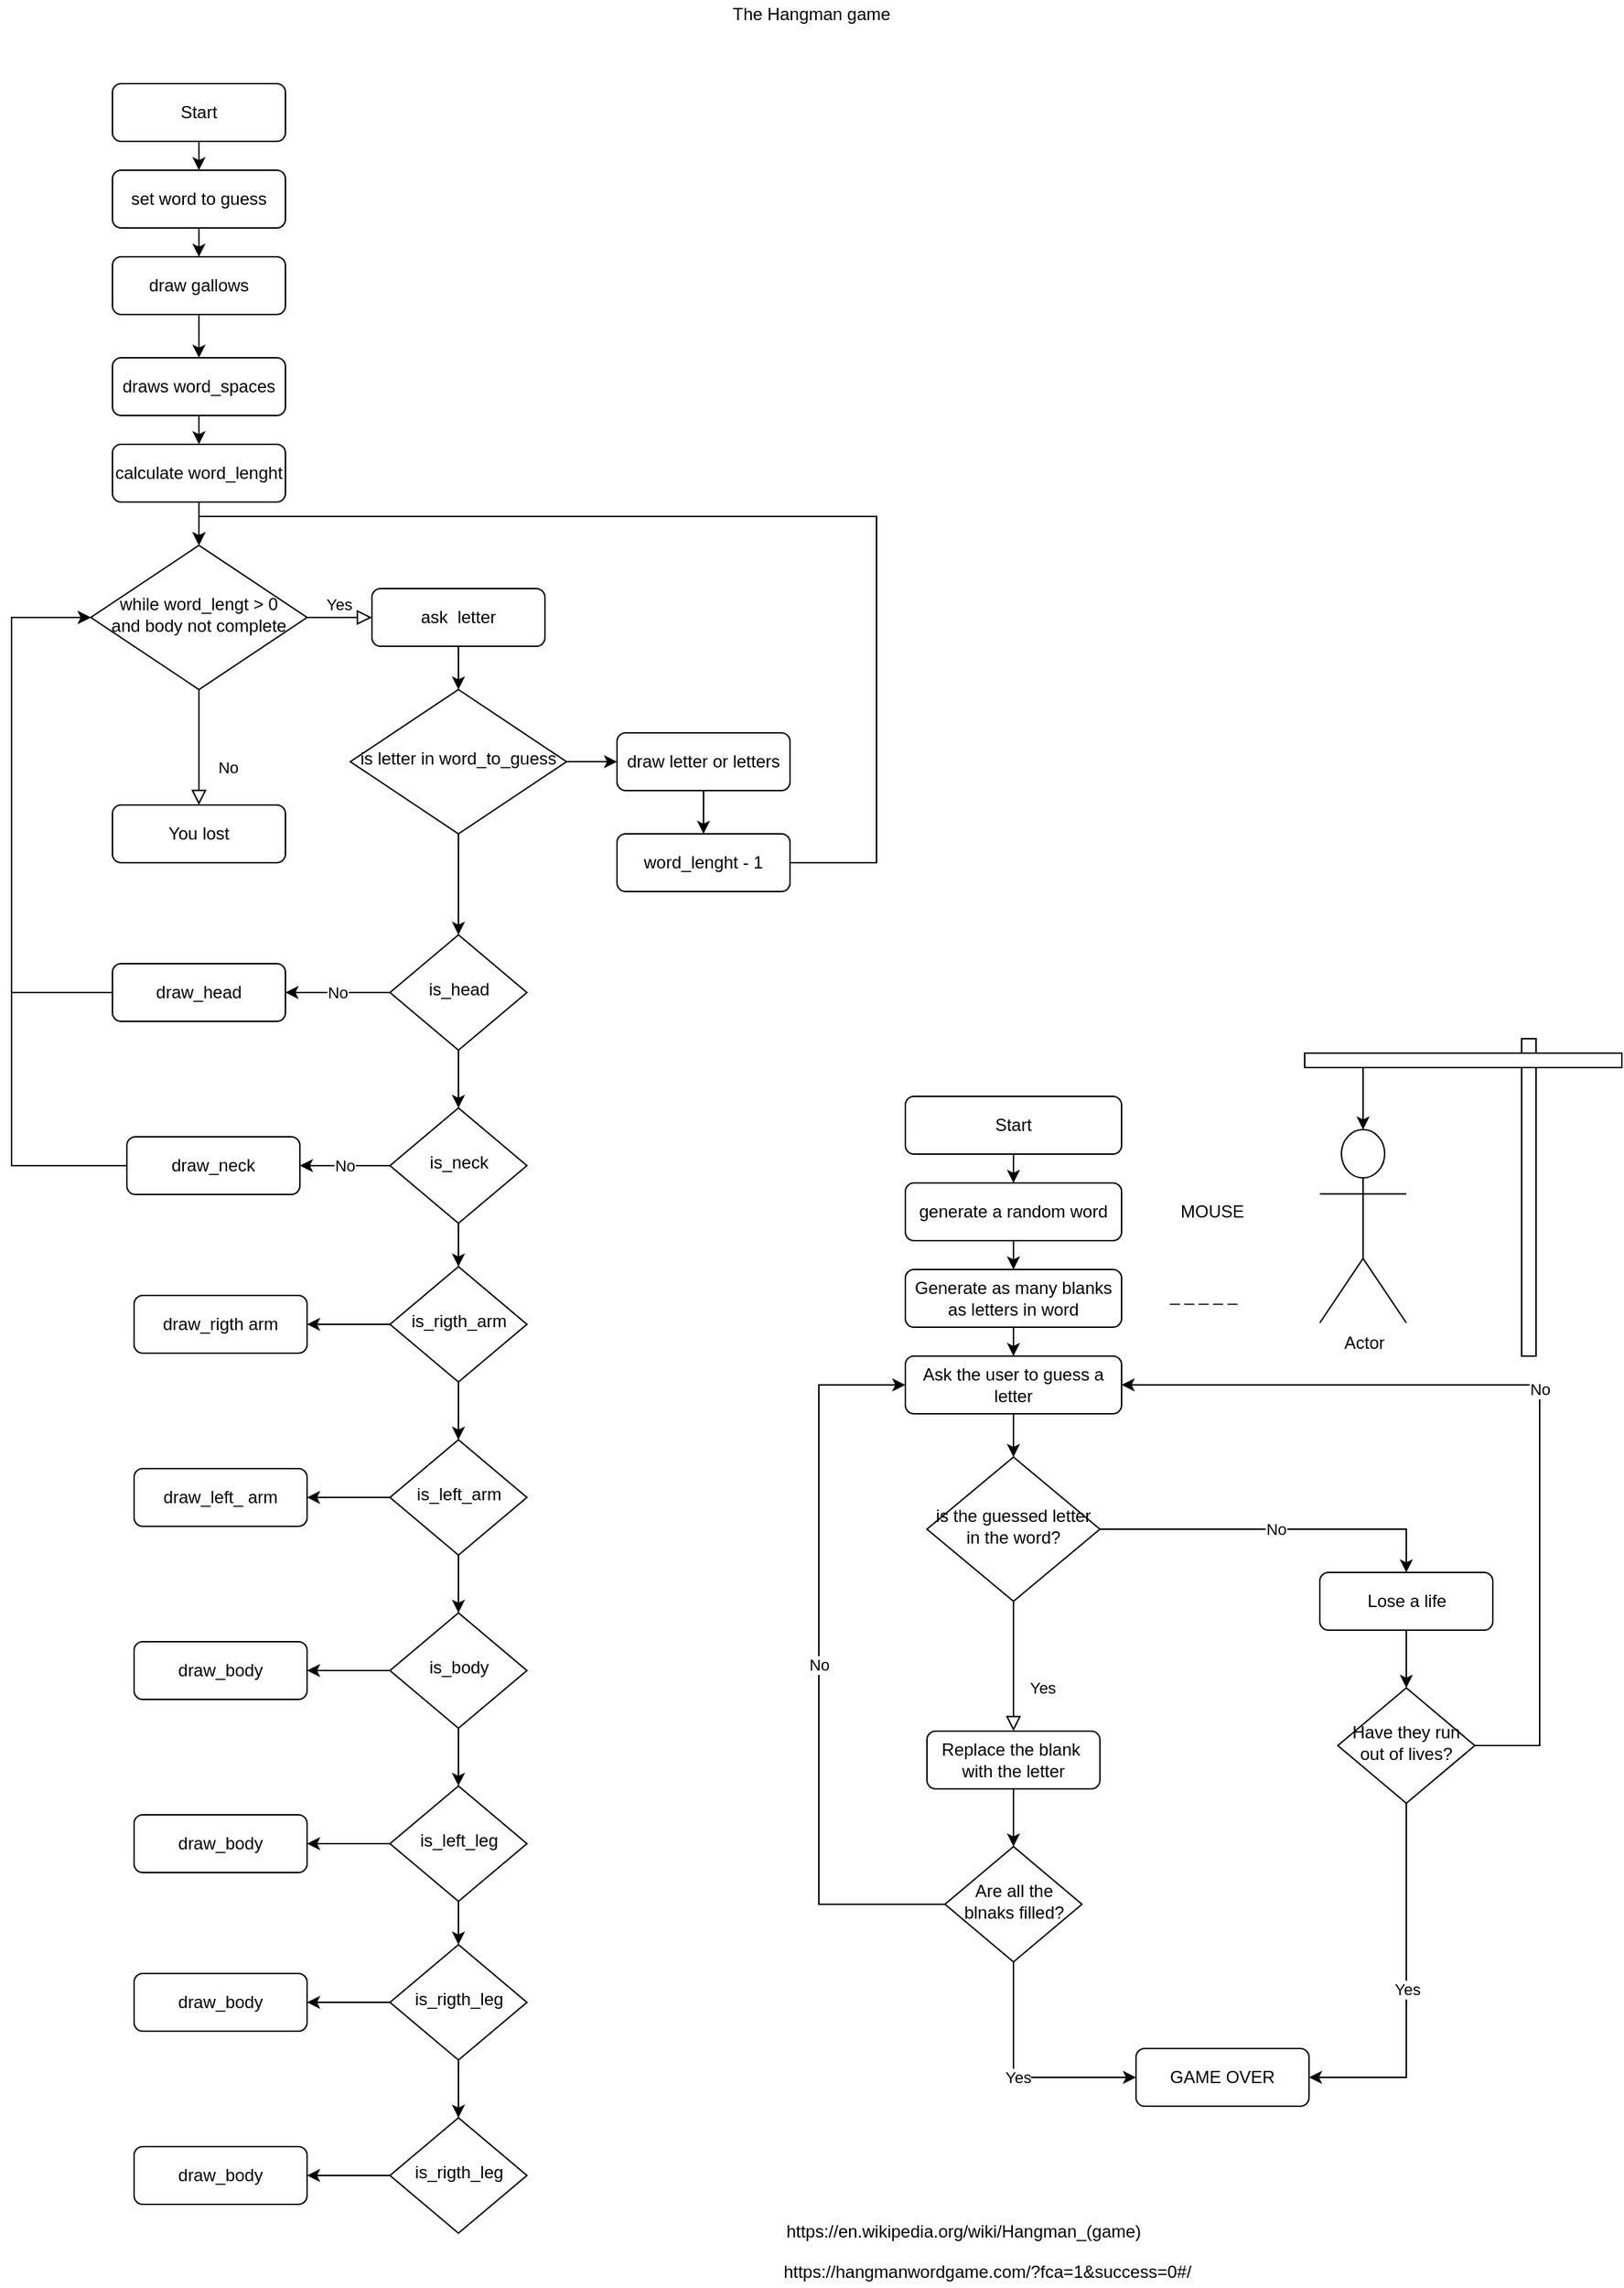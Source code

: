 <mxfile version="13.3.1" type="device"><diagram id="C5RBs43oDa-KdzZeNtuy" name="Flow-Game"><mxGraphModel dx="1021" dy="2254" grid="0" gridSize="10" guides="1" tooltips="1" connect="1" arrows="1" fold="1" page="1" pageScale="1" pageWidth="1169" pageHeight="1654" math="0" shadow="0"><root><mxCell id="WIyWlLk6GJQsqaUBKTNV-0"/><mxCell id="WIyWlLk6GJQsqaUBKTNV-1" parent="WIyWlLk6GJQsqaUBKTNV-0"/><mxCell id="Ak0i3HhpZqjZ95_fheR1-13" style="edgeStyle=orthogonalEdgeStyle;rounded=0;orthogonalLoop=1;jettySize=auto;html=1;" edge="1" parent="WIyWlLk6GJQsqaUBKTNV-1" source="WIyWlLk6GJQsqaUBKTNV-3" target="Ak0i3HhpZqjZ95_fheR1-11"><mxGeometry relative="1" as="geometry"/></mxCell><mxCell id="WIyWlLk6GJQsqaUBKTNV-3" value="Start" style="rounded=1;whiteSpace=wrap;html=1;fontSize=12;glass=0;strokeWidth=1;shadow=0;" parent="WIyWlLk6GJQsqaUBKTNV-1" vertex="1"><mxGeometry x="110" y="-1572" width="120" height="40" as="geometry"/></mxCell><mxCell id="Ak0i3HhpZqjZ95_fheR1-2" value="" style="edgeStyle=orthogonalEdgeStyle;rounded=0;orthogonalLoop=1;jettySize=auto;html=1;" edge="1" parent="WIyWlLk6GJQsqaUBKTNV-1" source="Ak0i3HhpZqjZ95_fheR1-0" target="WIyWlLk6GJQsqaUBKTNV-10"><mxGeometry relative="1" as="geometry"/></mxCell><mxCell id="Ak0i3HhpZqjZ95_fheR1-0" value="calculate word_lenght" style="rounded=1;whiteSpace=wrap;html=1;fontSize=12;glass=0;strokeWidth=1;shadow=0;" vertex="1" parent="WIyWlLk6GJQsqaUBKTNV-1"><mxGeometry x="110" y="-1322" width="120" height="40" as="geometry"/></mxCell><mxCell id="WIyWlLk6GJQsqaUBKTNV-8" value="No" style="rounded=0;html=1;jettySize=auto;orthogonalLoop=1;fontSize=11;endArrow=block;endFill=0;endSize=8;strokeWidth=1;shadow=0;labelBackgroundColor=none;edgeStyle=orthogonalEdgeStyle;" parent="WIyWlLk6GJQsqaUBKTNV-1" source="WIyWlLk6GJQsqaUBKTNV-10" target="WIyWlLk6GJQsqaUBKTNV-11" edge="1"><mxGeometry x="0.333" y="20" relative="1" as="geometry"><mxPoint as="offset"/></mxGeometry></mxCell><mxCell id="WIyWlLk6GJQsqaUBKTNV-9" value="Yes" style="edgeStyle=orthogonalEdgeStyle;rounded=0;html=1;jettySize=auto;orthogonalLoop=1;fontSize=11;endArrow=block;endFill=0;endSize=8;strokeWidth=1;shadow=0;labelBackgroundColor=none;" parent="WIyWlLk6GJQsqaUBKTNV-1" source="WIyWlLk6GJQsqaUBKTNV-10" edge="1"><mxGeometry y="10" relative="1" as="geometry"><mxPoint as="offset"/><mxPoint x="290" y="-1202" as="targetPoint"/></mxGeometry></mxCell><mxCell id="WIyWlLk6GJQsqaUBKTNV-10" value="while word_lengt &amp;gt; 0&lt;br&gt;and body not complete" style="rhombus;whiteSpace=wrap;html=1;shadow=0;fontFamily=Helvetica;fontSize=12;align=center;strokeWidth=1;spacing=6;spacingTop=-4;" parent="WIyWlLk6GJQsqaUBKTNV-1" vertex="1"><mxGeometry x="95" y="-1252" width="150" height="100" as="geometry"/></mxCell><mxCell id="WIyWlLk6GJQsqaUBKTNV-11" value="You lost" style="rounded=1;whiteSpace=wrap;html=1;fontSize=12;glass=0;strokeWidth=1;shadow=0;" parent="WIyWlLk6GJQsqaUBKTNV-1" vertex="1"><mxGeometry x="110" y="-1072" width="120" height="40" as="geometry"/></mxCell><mxCell id="Ak0i3HhpZqjZ95_fheR1-10" style="edgeStyle=orthogonalEdgeStyle;rounded=0;orthogonalLoop=1;jettySize=auto;html=1;" edge="1" parent="WIyWlLk6GJQsqaUBKTNV-1" source="Ak0i3HhpZqjZ95_fheR1-5" target="Ak0i3HhpZqjZ95_fheR1-9"><mxGeometry relative="1" as="geometry"/></mxCell><mxCell id="Ak0i3HhpZqjZ95_fheR1-5" value="ask&amp;nbsp; letter" style="rounded=1;whiteSpace=wrap;html=1;fontSize=12;glass=0;strokeWidth=1;shadow=0;" vertex="1" parent="WIyWlLk6GJQsqaUBKTNV-1"><mxGeometry x="290" y="-1222" width="120" height="40" as="geometry"/></mxCell><mxCell id="Ak0i3HhpZqjZ95_fheR1-21" value="" style="edgeStyle=orthogonalEdgeStyle;rounded=0;orthogonalLoop=1;jettySize=auto;html=1;" edge="1" parent="WIyWlLk6GJQsqaUBKTNV-1" source="Ak0i3HhpZqjZ95_fheR1-9"><mxGeometry relative="1" as="geometry"><mxPoint x="460" y="-1102" as="targetPoint"/></mxGeometry></mxCell><mxCell id="Ak0i3HhpZqjZ95_fheR1-31" value="" style="edgeStyle=orthogonalEdgeStyle;rounded=0;orthogonalLoop=1;jettySize=auto;html=1;" edge="1" parent="WIyWlLk6GJQsqaUBKTNV-1" source="Ak0i3HhpZqjZ95_fheR1-9" target="Ak0i3HhpZqjZ95_fheR1-30"><mxGeometry relative="1" as="geometry"/></mxCell><mxCell id="Ak0i3HhpZqjZ95_fheR1-9" value="is letter in word_to_guess" style="rhombus;whiteSpace=wrap;html=1;shadow=0;fontFamily=Helvetica;fontSize=12;align=center;strokeWidth=1;spacing=6;spacingTop=-4;" vertex="1" parent="WIyWlLk6GJQsqaUBKTNV-1"><mxGeometry x="275" y="-1152" width="150" height="100" as="geometry"/></mxCell><mxCell id="Ak0i3HhpZqjZ95_fheR1-35" value="No" style="edgeStyle=orthogonalEdgeStyle;rounded=0;orthogonalLoop=1;jettySize=auto;html=1;entryX=1;entryY=0.5;entryDx=0;entryDy=0;" edge="1" parent="WIyWlLk6GJQsqaUBKTNV-1" source="Ak0i3HhpZqjZ95_fheR1-30" target="Ak0i3HhpZqjZ95_fheR1-37"><mxGeometry relative="1" as="geometry"><mxPoint x="350" y="-862" as="targetPoint"/></mxGeometry></mxCell><mxCell id="Ak0i3HhpZqjZ95_fheR1-39" value="" style="edgeStyle=orthogonalEdgeStyle;rounded=0;orthogonalLoop=1;jettySize=auto;html=1;" edge="1" parent="WIyWlLk6GJQsqaUBKTNV-1" source="Ak0i3HhpZqjZ95_fheR1-30" target="Ak0i3HhpZqjZ95_fheR1-38"><mxGeometry relative="1" as="geometry"/></mxCell><mxCell id="Ak0i3HhpZqjZ95_fheR1-30" value="is_head" style="rhombus;whiteSpace=wrap;html=1;shadow=0;fontFamily=Helvetica;fontSize=12;align=center;strokeWidth=1;spacing=6;spacingTop=-4;" vertex="1" parent="WIyWlLk6GJQsqaUBKTNV-1"><mxGeometry x="302.5" y="-982" width="95" height="80" as="geometry"/></mxCell><mxCell id="Ak0i3HhpZqjZ95_fheR1-41" value="No" style="edgeStyle=orthogonalEdgeStyle;rounded=0;orthogonalLoop=1;jettySize=auto;html=1;" edge="1" parent="WIyWlLk6GJQsqaUBKTNV-1" source="Ak0i3HhpZqjZ95_fheR1-38" target="Ak0i3HhpZqjZ95_fheR1-40"><mxGeometry relative="1" as="geometry"/></mxCell><mxCell id="Ak0i3HhpZqjZ95_fheR1-44" value="" style="edgeStyle=orthogonalEdgeStyle;rounded=0;orthogonalLoop=1;jettySize=auto;html=1;" edge="1" parent="WIyWlLk6GJQsqaUBKTNV-1" source="Ak0i3HhpZqjZ95_fheR1-38" target="Ak0i3HhpZqjZ95_fheR1-43"><mxGeometry relative="1" as="geometry"/></mxCell><mxCell id="Ak0i3HhpZqjZ95_fheR1-38" value="is_neck" style="rhombus;whiteSpace=wrap;html=1;shadow=0;fontFamily=Helvetica;fontSize=12;align=center;strokeWidth=1;spacing=6;spacingTop=-4;" vertex="1" parent="WIyWlLk6GJQsqaUBKTNV-1"><mxGeometry x="302.5" y="-862" width="95" height="80" as="geometry"/></mxCell><mxCell id="Ak0i3HhpZqjZ95_fheR1-46" value="" style="edgeStyle=orthogonalEdgeStyle;rounded=0;orthogonalLoop=1;jettySize=auto;html=1;" edge="1" parent="WIyWlLk6GJQsqaUBKTNV-1" source="Ak0i3HhpZqjZ95_fheR1-43" target="Ak0i3HhpZqjZ95_fheR1-45"><mxGeometry relative="1" as="geometry"/></mxCell><mxCell id="Ak0i3HhpZqjZ95_fheR1-54" style="edgeStyle=orthogonalEdgeStyle;rounded=0;orthogonalLoop=1;jettySize=auto;html=1;" edge="1" parent="WIyWlLk6GJQsqaUBKTNV-1" source="Ak0i3HhpZqjZ95_fheR1-43" target="Ak0i3HhpZqjZ95_fheR1-53"><mxGeometry relative="1" as="geometry"/></mxCell><mxCell id="Ak0i3HhpZqjZ95_fheR1-43" value="is_rigth_arm" style="rhombus;whiteSpace=wrap;html=1;shadow=0;fontFamily=Helvetica;fontSize=12;align=center;strokeWidth=1;spacing=6;spacingTop=-4;" vertex="1" parent="WIyWlLk6GJQsqaUBKTNV-1"><mxGeometry x="302.5" y="-752" width="95" height="80" as="geometry"/></mxCell><mxCell id="Ak0i3HhpZqjZ95_fheR1-48" value="" style="edgeStyle=orthogonalEdgeStyle;rounded=0;orthogonalLoop=1;jettySize=auto;html=1;" edge="1" parent="WIyWlLk6GJQsqaUBKTNV-1" source="Ak0i3HhpZqjZ95_fheR1-45" target="Ak0i3HhpZqjZ95_fheR1-47"><mxGeometry relative="1" as="geometry"/></mxCell><mxCell id="Ak0i3HhpZqjZ95_fheR1-56" style="edgeStyle=orthogonalEdgeStyle;rounded=0;orthogonalLoop=1;jettySize=auto;html=1;" edge="1" parent="WIyWlLk6GJQsqaUBKTNV-1" source="Ak0i3HhpZqjZ95_fheR1-45" target="Ak0i3HhpZqjZ95_fheR1-55"><mxGeometry relative="1" as="geometry"/></mxCell><mxCell id="Ak0i3HhpZqjZ95_fheR1-45" value="is_left_arm" style="rhombus;whiteSpace=wrap;html=1;shadow=0;fontFamily=Helvetica;fontSize=12;align=center;strokeWidth=1;spacing=6;spacingTop=-4;" vertex="1" parent="WIyWlLk6GJQsqaUBKTNV-1"><mxGeometry x="302.5" y="-632" width="95" height="80" as="geometry"/></mxCell><mxCell id="Ak0i3HhpZqjZ95_fheR1-50" value="" style="edgeStyle=orthogonalEdgeStyle;rounded=0;orthogonalLoop=1;jettySize=auto;html=1;" edge="1" parent="WIyWlLk6GJQsqaUBKTNV-1" source="Ak0i3HhpZqjZ95_fheR1-47" target="Ak0i3HhpZqjZ95_fheR1-49"><mxGeometry relative="1" as="geometry"/></mxCell><mxCell id="Ak0i3HhpZqjZ95_fheR1-59" style="edgeStyle=orthogonalEdgeStyle;rounded=0;orthogonalLoop=1;jettySize=auto;html=1;entryX=1;entryY=0.5;entryDx=0;entryDy=0;" edge="1" parent="WIyWlLk6GJQsqaUBKTNV-1" source="Ak0i3HhpZqjZ95_fheR1-47" target="Ak0i3HhpZqjZ95_fheR1-58"><mxGeometry relative="1" as="geometry"/></mxCell><mxCell id="Ak0i3HhpZqjZ95_fheR1-47" value="is_body" style="rhombus;whiteSpace=wrap;html=1;shadow=0;fontFamily=Helvetica;fontSize=12;align=center;strokeWidth=1;spacing=6;spacingTop=-4;" vertex="1" parent="WIyWlLk6GJQsqaUBKTNV-1"><mxGeometry x="302.5" y="-512" width="95" height="80" as="geometry"/></mxCell><mxCell id="Ak0i3HhpZqjZ95_fheR1-52" value="" style="edgeStyle=orthogonalEdgeStyle;rounded=0;orthogonalLoop=1;jettySize=auto;html=1;" edge="1" parent="WIyWlLk6GJQsqaUBKTNV-1" source="Ak0i3HhpZqjZ95_fheR1-49" target="Ak0i3HhpZqjZ95_fheR1-51"><mxGeometry relative="1" as="geometry"/></mxCell><mxCell id="Ak0i3HhpZqjZ95_fheR1-62" style="edgeStyle=orthogonalEdgeStyle;rounded=0;orthogonalLoop=1;jettySize=auto;html=1;" edge="1" parent="WIyWlLk6GJQsqaUBKTNV-1" source="Ak0i3HhpZqjZ95_fheR1-49" target="Ak0i3HhpZqjZ95_fheR1-61"><mxGeometry relative="1" as="geometry"/></mxCell><mxCell id="Ak0i3HhpZqjZ95_fheR1-49" value="is_left_leg" style="rhombus;whiteSpace=wrap;html=1;shadow=0;fontFamily=Helvetica;fontSize=12;align=center;strokeWidth=1;spacing=6;spacingTop=-4;" vertex="1" parent="WIyWlLk6GJQsqaUBKTNV-1"><mxGeometry x="302.5" y="-392" width="95" height="80" as="geometry"/></mxCell><mxCell id="Ak0i3HhpZqjZ95_fheR1-64" style="edgeStyle=orthogonalEdgeStyle;rounded=0;orthogonalLoop=1;jettySize=auto;html=1;" edge="1" parent="WIyWlLk6GJQsqaUBKTNV-1" source="Ak0i3HhpZqjZ95_fheR1-51" target="Ak0i3HhpZqjZ95_fheR1-63"><mxGeometry relative="1" as="geometry"/></mxCell><mxCell id="Ak0i3HhpZqjZ95_fheR1-66" value="" style="edgeStyle=orthogonalEdgeStyle;rounded=0;orthogonalLoop=1;jettySize=auto;html=1;" edge="1" parent="WIyWlLk6GJQsqaUBKTNV-1" source="Ak0i3HhpZqjZ95_fheR1-51" target="Ak0i3HhpZqjZ95_fheR1-65"><mxGeometry relative="1" as="geometry"/></mxCell><mxCell id="Ak0i3HhpZqjZ95_fheR1-51" value="is_rigth_leg" style="rhombus;whiteSpace=wrap;html=1;shadow=0;fontFamily=Helvetica;fontSize=12;align=center;strokeWidth=1;spacing=6;spacingTop=-4;" vertex="1" parent="WIyWlLk6GJQsqaUBKTNV-1"><mxGeometry x="302.5" y="-282" width="95" height="80" as="geometry"/></mxCell><mxCell id="Ak0i3HhpZqjZ95_fheR1-68" style="edgeStyle=orthogonalEdgeStyle;rounded=0;orthogonalLoop=1;jettySize=auto;html=1;" edge="1" parent="WIyWlLk6GJQsqaUBKTNV-1" source="Ak0i3HhpZqjZ95_fheR1-65" target="Ak0i3HhpZqjZ95_fheR1-67"><mxGeometry relative="1" as="geometry"/></mxCell><mxCell id="Ak0i3HhpZqjZ95_fheR1-65" value="is_rigth_leg" style="rhombus;whiteSpace=wrap;html=1;shadow=0;fontFamily=Helvetica;fontSize=12;align=center;strokeWidth=1;spacing=6;spacingTop=-4;" vertex="1" parent="WIyWlLk6GJQsqaUBKTNV-1"><mxGeometry x="302.5" y="-162" width="95" height="80" as="geometry"/></mxCell><mxCell id="Ak0i3HhpZqjZ95_fheR1-15" style="edgeStyle=orthogonalEdgeStyle;rounded=0;orthogonalLoop=1;jettySize=auto;html=1;entryX=0.5;entryY=0;entryDx=0;entryDy=0;" edge="1" parent="WIyWlLk6GJQsqaUBKTNV-1" source="Ak0i3HhpZqjZ95_fheR1-11" target="Ak0i3HhpZqjZ95_fheR1-14"><mxGeometry relative="1" as="geometry"/></mxCell><mxCell id="Ak0i3HhpZqjZ95_fheR1-11" value="set word to guess" style="rounded=1;whiteSpace=wrap;html=1;fontSize=12;glass=0;strokeWidth=1;shadow=0;" vertex="1" parent="WIyWlLk6GJQsqaUBKTNV-1"><mxGeometry x="110" y="-1512" width="120" height="40" as="geometry"/></mxCell><mxCell id="Ak0i3HhpZqjZ95_fheR1-18" style="edgeStyle=orthogonalEdgeStyle;rounded=0;orthogonalLoop=1;jettySize=auto;html=1;" edge="1" parent="WIyWlLk6GJQsqaUBKTNV-1" source="Ak0i3HhpZqjZ95_fheR1-14" target="Ak0i3HhpZqjZ95_fheR1-17"><mxGeometry relative="1" as="geometry"/></mxCell><mxCell id="Ak0i3HhpZqjZ95_fheR1-14" value="draw gallows" style="rounded=1;whiteSpace=wrap;html=1;fontSize=12;glass=0;strokeWidth=1;shadow=0;" vertex="1" parent="WIyWlLk6GJQsqaUBKTNV-1"><mxGeometry x="110" y="-1452" width="120" height="40" as="geometry"/></mxCell><mxCell id="Ak0i3HhpZqjZ95_fheR1-19" style="edgeStyle=orthogonalEdgeStyle;rounded=0;orthogonalLoop=1;jettySize=auto;html=1;exitX=0.5;exitY=1;exitDx=0;exitDy=0;entryX=0.5;entryY=0;entryDx=0;entryDy=0;" edge="1" parent="WIyWlLk6GJQsqaUBKTNV-1" source="Ak0i3HhpZqjZ95_fheR1-17" target="Ak0i3HhpZqjZ95_fheR1-0"><mxGeometry relative="1" as="geometry"/></mxCell><mxCell id="Ak0i3HhpZqjZ95_fheR1-17" value="draws word_spaces" style="rounded=1;whiteSpace=wrap;html=1;fontSize=12;glass=0;strokeWidth=1;shadow=0;" vertex="1" parent="WIyWlLk6GJQsqaUBKTNV-1"><mxGeometry x="110" y="-1382" width="120" height="40" as="geometry"/></mxCell><mxCell id="Ak0i3HhpZqjZ95_fheR1-27" value="" style="edgeStyle=orthogonalEdgeStyle;rounded=0;orthogonalLoop=1;jettySize=auto;html=1;" edge="1" parent="WIyWlLk6GJQsqaUBKTNV-1" source="Ak0i3HhpZqjZ95_fheR1-24" target="Ak0i3HhpZqjZ95_fheR1-26"><mxGeometry relative="1" as="geometry"/></mxCell><mxCell id="Ak0i3HhpZqjZ95_fheR1-24" value="draw letter or letters" style="rounded=1;whiteSpace=wrap;html=1;fontSize=12;glass=0;strokeWidth=1;shadow=0;" vertex="1" parent="WIyWlLk6GJQsqaUBKTNV-1"><mxGeometry x="460" y="-1122" width="120" height="40" as="geometry"/></mxCell><mxCell id="Ak0i3HhpZqjZ95_fheR1-29" style="edgeStyle=orthogonalEdgeStyle;rounded=0;orthogonalLoop=1;jettySize=auto;html=1;entryX=0.5;entryY=0;entryDx=0;entryDy=0;" edge="1" parent="WIyWlLk6GJQsqaUBKTNV-1" source="Ak0i3HhpZqjZ95_fheR1-26" target="WIyWlLk6GJQsqaUBKTNV-10"><mxGeometry relative="1" as="geometry"><Array as="points"><mxPoint x="640" y="-1032"/><mxPoint x="640" y="-1272"/><mxPoint x="170" y="-1272"/></Array></mxGeometry></mxCell><mxCell id="Ak0i3HhpZqjZ95_fheR1-26" value="word_lenght - 1" style="rounded=1;whiteSpace=wrap;html=1;fontSize=12;glass=0;strokeWidth=1;shadow=0;" vertex="1" parent="WIyWlLk6GJQsqaUBKTNV-1"><mxGeometry x="460" y="-1052" width="120" height="40" as="geometry"/></mxCell><mxCell id="Ak0i3HhpZqjZ95_fheR1-42" style="edgeStyle=orthogonalEdgeStyle;rounded=0;orthogonalLoop=1;jettySize=auto;html=1;entryX=0;entryY=0.5;entryDx=0;entryDy=0;" edge="1" parent="WIyWlLk6GJQsqaUBKTNV-1" source="Ak0i3HhpZqjZ95_fheR1-37" target="WIyWlLk6GJQsqaUBKTNV-10"><mxGeometry relative="1" as="geometry"><Array as="points"><mxPoint x="40" y="-942"/><mxPoint x="40" y="-1202"/></Array></mxGeometry></mxCell><mxCell id="Ak0i3HhpZqjZ95_fheR1-37" value="draw_head" style="rounded=1;whiteSpace=wrap;html=1;fontSize=12;glass=0;strokeWidth=1;shadow=0;" vertex="1" parent="WIyWlLk6GJQsqaUBKTNV-1"><mxGeometry x="110" y="-962" width="120" height="40" as="geometry"/></mxCell><mxCell id="Ak0i3HhpZqjZ95_fheR1-60" style="edgeStyle=orthogonalEdgeStyle;rounded=0;orthogonalLoop=1;jettySize=auto;html=1;entryX=0;entryY=0.5;entryDx=0;entryDy=0;" edge="1" parent="WIyWlLk6GJQsqaUBKTNV-1" source="Ak0i3HhpZqjZ95_fheR1-40" target="WIyWlLk6GJQsqaUBKTNV-10"><mxGeometry relative="1" as="geometry"><Array as="points"><mxPoint x="40" y="-822"/><mxPoint x="40" y="-1202"/></Array></mxGeometry></mxCell><mxCell id="Ak0i3HhpZqjZ95_fheR1-40" value="draw_neck" style="rounded=1;whiteSpace=wrap;html=1;fontSize=12;glass=0;strokeWidth=1;shadow=0;" vertex="1" parent="WIyWlLk6GJQsqaUBKTNV-1"><mxGeometry x="120" y="-842" width="120" height="40" as="geometry"/></mxCell><mxCell id="Ak0i3HhpZqjZ95_fheR1-53" value="draw_rigth arm" style="rounded=1;whiteSpace=wrap;html=1;fontSize=12;glass=0;strokeWidth=1;shadow=0;" vertex="1" parent="WIyWlLk6GJQsqaUBKTNV-1"><mxGeometry x="125" y="-732" width="120" height="40" as="geometry"/></mxCell><mxCell id="Ak0i3HhpZqjZ95_fheR1-55" value="draw_left_ arm" style="rounded=1;whiteSpace=wrap;html=1;fontSize=12;glass=0;strokeWidth=1;shadow=0;" vertex="1" parent="WIyWlLk6GJQsqaUBKTNV-1"><mxGeometry x="125" y="-612" width="120" height="40" as="geometry"/></mxCell><mxCell id="Ak0i3HhpZqjZ95_fheR1-58" value="draw_body" style="rounded=1;whiteSpace=wrap;html=1;fontSize=12;glass=0;strokeWidth=1;shadow=0;" vertex="1" parent="WIyWlLk6GJQsqaUBKTNV-1"><mxGeometry x="125" y="-492" width="120" height="40" as="geometry"/></mxCell><mxCell id="Ak0i3HhpZqjZ95_fheR1-61" value="draw_body" style="rounded=1;whiteSpace=wrap;html=1;fontSize=12;glass=0;strokeWidth=1;shadow=0;" vertex="1" parent="WIyWlLk6GJQsqaUBKTNV-1"><mxGeometry x="125" y="-372" width="120" height="40" as="geometry"/></mxCell><mxCell id="Ak0i3HhpZqjZ95_fheR1-63" value="draw_body" style="rounded=1;whiteSpace=wrap;html=1;fontSize=12;glass=0;strokeWidth=1;shadow=0;" vertex="1" parent="WIyWlLk6GJQsqaUBKTNV-1"><mxGeometry x="125" y="-262" width="120" height="40" as="geometry"/></mxCell><mxCell id="Ak0i3HhpZqjZ95_fheR1-67" value="draw_body" style="rounded=1;whiteSpace=wrap;html=1;fontSize=12;glass=0;strokeWidth=1;shadow=0;" vertex="1" parent="WIyWlLk6GJQsqaUBKTNV-1"><mxGeometry x="125" y="-142" width="120" height="40" as="geometry"/></mxCell><mxCell id="vY7yScslD7aEF_bjuYC3-0" style="edgeStyle=orthogonalEdgeStyle;rounded=0;orthogonalLoop=1;jettySize=auto;html=1;" edge="1" parent="WIyWlLk6GJQsqaUBKTNV-1" source="vY7yScslD7aEF_bjuYC3-1" target="vY7yScslD7aEF_bjuYC3-37"><mxGeometry relative="1" as="geometry"/></mxCell><mxCell id="vY7yScslD7aEF_bjuYC3-1" value="Start" style="rounded=1;whiteSpace=wrap;html=1;fontSize=12;glass=0;strokeWidth=1;shadow=0;" vertex="1" parent="WIyWlLk6GJQsqaUBKTNV-1"><mxGeometry x="660" y="-870" width="150" height="40" as="geometry"/></mxCell><mxCell id="vY7yScslD7aEF_bjuYC3-4" value="Yes" style="rounded=0;html=1;jettySize=auto;orthogonalLoop=1;fontSize=11;endArrow=block;endFill=0;endSize=8;strokeWidth=1;shadow=0;labelBackgroundColor=none;edgeStyle=orthogonalEdgeStyle;exitX=0.5;exitY=1;exitDx=0;exitDy=0;" edge="1" parent="WIyWlLk6GJQsqaUBKTNV-1" source="vY7yScslD7aEF_bjuYC3-12" target="vY7yScslD7aEF_bjuYC3-7"><mxGeometry x="0.333" y="20" relative="1" as="geometry"><mxPoint as="offset"/><mxPoint x="705" y="-480" as="sourcePoint"/></mxGeometry></mxCell><mxCell id="vY7yScslD7aEF_bjuYC3-64" style="edgeStyle=orthogonalEdgeStyle;rounded=0;orthogonalLoop=1;jettySize=auto;html=1;" edge="1" parent="WIyWlLk6GJQsqaUBKTNV-1" source="vY7yScslD7aEF_bjuYC3-7" target="vY7yScslD7aEF_bjuYC3-63"><mxGeometry relative="1" as="geometry"/></mxCell><mxCell id="vY7yScslD7aEF_bjuYC3-7" value="Replace the blank&amp;nbsp; with the letter" style="rounded=1;whiteSpace=wrap;html=1;fontSize=12;glass=0;strokeWidth=1;shadow=0;" vertex="1" parent="WIyWlLk6GJQsqaUBKTNV-1"><mxGeometry x="675" y="-430" width="120" height="40" as="geometry"/></mxCell><mxCell id="vY7yScslD7aEF_bjuYC3-10" value="No" style="edgeStyle=orthogonalEdgeStyle;rounded=0;orthogonalLoop=1;jettySize=auto;html=1;entryX=0.5;entryY=0;entryDx=0;entryDy=0;" edge="1" parent="WIyWlLk6GJQsqaUBKTNV-1" source="vY7yScslD7aEF_bjuYC3-12" target="vY7yScslD7aEF_bjuYC3-43"><mxGeometry relative="1" as="geometry"><mxPoint x="1140" y="-570" as="targetPoint"/></mxGeometry></mxCell><mxCell id="vY7yScslD7aEF_bjuYC3-12" value="is the guessed letter in the word?" style="rhombus;whiteSpace=wrap;html=1;shadow=0;fontFamily=Helvetica;fontSize=12;align=center;strokeWidth=1;spacing=6;spacingTop=-4;" vertex="1" parent="WIyWlLk6GJQsqaUBKTNV-1"><mxGeometry x="675" y="-620" width="120" height="100" as="geometry"/></mxCell><mxCell id="vY7yScslD7aEF_bjuYC3-36" style="edgeStyle=orthogonalEdgeStyle;rounded=0;orthogonalLoop=1;jettySize=auto;html=1;entryX=0.5;entryY=0;entryDx=0;entryDy=0;" edge="1" parent="WIyWlLk6GJQsqaUBKTNV-1" source="vY7yScslD7aEF_bjuYC3-37" target="vY7yScslD7aEF_bjuYC3-39"><mxGeometry relative="1" as="geometry"/></mxCell><mxCell id="vY7yScslD7aEF_bjuYC3-37" value="generate a random word" style="rounded=1;whiteSpace=wrap;html=1;fontSize=12;glass=0;strokeWidth=1;shadow=0;" vertex="1" parent="WIyWlLk6GJQsqaUBKTNV-1"><mxGeometry x="660" y="-810" width="150" height="40" as="geometry"/></mxCell><mxCell id="vY7yScslD7aEF_bjuYC3-57" value="" style="edgeStyle=orthogonalEdgeStyle;rounded=0;orthogonalLoop=1;jettySize=auto;html=1;" edge="1" parent="WIyWlLk6GJQsqaUBKTNV-1" source="vY7yScslD7aEF_bjuYC3-39" target="vY7yScslD7aEF_bjuYC3-56"><mxGeometry relative="1" as="geometry"/></mxCell><mxCell id="vY7yScslD7aEF_bjuYC3-39" value="Generate as many blanks as letters in word" style="rounded=1;whiteSpace=wrap;html=1;fontSize=12;glass=0;strokeWidth=1;shadow=0;" vertex="1" parent="WIyWlLk6GJQsqaUBKTNV-1"><mxGeometry x="660" y="-750" width="150" height="40" as="geometry"/></mxCell><mxCell id="vY7yScslD7aEF_bjuYC3-58" style="edgeStyle=orthogonalEdgeStyle;rounded=0;orthogonalLoop=1;jettySize=auto;html=1;" edge="1" parent="WIyWlLk6GJQsqaUBKTNV-1" source="vY7yScslD7aEF_bjuYC3-56" target="vY7yScslD7aEF_bjuYC3-12"><mxGeometry relative="1" as="geometry"/></mxCell><mxCell id="vY7yScslD7aEF_bjuYC3-56" value="Ask the user to guess a letter" style="rounded=1;whiteSpace=wrap;html=1;fontSize=12;glass=0;strokeWidth=1;shadow=0;" vertex="1" parent="WIyWlLk6GJQsqaUBKTNV-1"><mxGeometry x="660" y="-690" width="150" height="40" as="geometry"/></mxCell><mxCell id="vY7yScslD7aEF_bjuYC3-60" style="edgeStyle=orthogonalEdgeStyle;rounded=0;orthogonalLoop=1;jettySize=auto;html=1;" edge="1" parent="WIyWlLk6GJQsqaUBKTNV-1" source="vY7yScslD7aEF_bjuYC3-43" target="vY7yScslD7aEF_bjuYC3-59"><mxGeometry relative="1" as="geometry"/></mxCell><mxCell id="vY7yScslD7aEF_bjuYC3-43" value="Lose a life" style="rounded=1;whiteSpace=wrap;html=1;fontSize=12;glass=0;strokeWidth=1;shadow=0;" vertex="1" parent="WIyWlLk6GJQsqaUBKTNV-1"><mxGeometry x="947.5" y="-540" width="120" height="40" as="geometry"/></mxCell><mxCell id="vY7yScslD7aEF_bjuYC3-45" value="GAME OVER" style="rounded=1;whiteSpace=wrap;html=1;fontSize=12;glass=0;strokeWidth=1;shadow=0;" vertex="1" parent="WIyWlLk6GJQsqaUBKTNV-1"><mxGeometry x="820" y="-210" width="120" height="40" as="geometry"/></mxCell><mxCell id="vY7yScslD7aEF_bjuYC3-61" value="No" style="edgeStyle=orthogonalEdgeStyle;rounded=0;orthogonalLoop=1;jettySize=auto;html=1;entryX=1;entryY=0.5;entryDx=0;entryDy=0;" edge="1" parent="WIyWlLk6GJQsqaUBKTNV-1" source="vY7yScslD7aEF_bjuYC3-59" target="vY7yScslD7aEF_bjuYC3-56"><mxGeometry relative="1" as="geometry"><Array as="points"><mxPoint x="1100" y="-420"/><mxPoint x="1100" y="-670"/></Array></mxGeometry></mxCell><mxCell id="vY7yScslD7aEF_bjuYC3-62" value="Yes" style="edgeStyle=orthogonalEdgeStyle;rounded=0;orthogonalLoop=1;jettySize=auto;html=1;entryX=1;entryY=0.5;entryDx=0;entryDy=0;" edge="1" parent="WIyWlLk6GJQsqaUBKTNV-1" source="vY7yScslD7aEF_bjuYC3-59" target="vY7yScslD7aEF_bjuYC3-45"><mxGeometry relative="1" as="geometry"><Array as="points"><mxPoint x="1008" y="-190"/></Array></mxGeometry></mxCell><mxCell id="vY7yScslD7aEF_bjuYC3-59" value="Have they run out of lives?" style="rhombus;whiteSpace=wrap;html=1;shadow=0;fontFamily=Helvetica;fontSize=12;align=center;strokeWidth=1;spacing=6;spacingTop=-4;" vertex="1" parent="WIyWlLk6GJQsqaUBKTNV-1"><mxGeometry x="960" y="-460" width="95" height="80" as="geometry"/></mxCell><mxCell id="vY7yScslD7aEF_bjuYC3-65" value="No" style="edgeStyle=orthogonalEdgeStyle;rounded=0;orthogonalLoop=1;jettySize=auto;html=1;entryX=0;entryY=0.5;entryDx=0;entryDy=0;" edge="1" parent="WIyWlLk6GJQsqaUBKTNV-1" source="vY7yScslD7aEF_bjuYC3-63" target="vY7yScslD7aEF_bjuYC3-56"><mxGeometry relative="1" as="geometry"><Array as="points"><mxPoint x="600" y="-310"/><mxPoint x="600" y="-670"/></Array></mxGeometry></mxCell><mxCell id="vY7yScslD7aEF_bjuYC3-66" value="Yes" style="edgeStyle=orthogonalEdgeStyle;rounded=0;orthogonalLoop=1;jettySize=auto;html=1;entryX=0;entryY=0.5;entryDx=0;entryDy=0;exitX=0.5;exitY=1;exitDx=0;exitDy=0;" edge="1" parent="WIyWlLk6GJQsqaUBKTNV-1" source="vY7yScslD7aEF_bjuYC3-63" target="vY7yScslD7aEF_bjuYC3-45"><mxGeometry relative="1" as="geometry"/></mxCell><mxCell id="vY7yScslD7aEF_bjuYC3-63" value="Are all the blnaks filled?" style="rhombus;whiteSpace=wrap;html=1;shadow=0;fontFamily=Helvetica;fontSize=12;align=center;strokeWidth=1;spacing=6;spacingTop=-4;" vertex="1" parent="WIyWlLk6GJQsqaUBKTNV-1"><mxGeometry x="687.5" y="-350" width="95" height="80" as="geometry"/></mxCell><mxCell id="73omErsgxypqbhl6kvqs-0" value="The Hangman game" style="text;html=1;strokeColor=none;fillColor=none;align=center;verticalAlign=middle;whiteSpace=wrap;rounded=0;" vertex="1" parent="WIyWlLk6GJQsqaUBKTNV-1"><mxGeometry x="470" y="-1630" width="250" height="20" as="geometry"/></mxCell><mxCell id="73omErsgxypqbhl6kvqs-5" style="edgeStyle=orthogonalEdgeStyle;rounded=0;orthogonalLoop=1;jettySize=auto;html=1;entryX=0;entryY=0.25;entryDx=0;entryDy=0;startArrow=classic;startFill=1;endArrow=none;endFill=0;" edge="1" parent="WIyWlLk6GJQsqaUBKTNV-1" source="73omErsgxypqbhl6kvqs-1"><mxGeometry relative="1" as="geometry"><mxPoint x="977.5" y="-893.0" as="targetPoint"/></mxGeometry></mxCell><mxCell id="73omErsgxypqbhl6kvqs-1" value="Actor" style="shape=umlActor;verticalLabelPosition=bottom;labelBackgroundColor=#ffffff;verticalAlign=top;html=1;outlineConnect=0;" vertex="1" parent="WIyWlLk6GJQsqaUBKTNV-1"><mxGeometry x="947.5" y="-847" width="60" height="134" as="geometry"/></mxCell><mxCell id="73omErsgxypqbhl6kvqs-2" value="" style="rounded=0;whiteSpace=wrap;html=1;" vertex="1" parent="WIyWlLk6GJQsqaUBKTNV-1"><mxGeometry x="1087.5" y="-910" width="10" height="220" as="geometry"/></mxCell><mxCell id="73omErsgxypqbhl6kvqs-3" value="" style="rounded=0;whiteSpace=wrap;html=1;rotation=-90;" vertex="1" parent="WIyWlLk6GJQsqaUBKTNV-1"><mxGeometry x="1042" y="-1005" width="10" height="220" as="geometry"/></mxCell><mxCell id="73omErsgxypqbhl6kvqs-6" value="https://en.wikipedia.org/wiki/Hangman_(game)" style="text;html=1;strokeColor=none;fillColor=none;align=center;verticalAlign=middle;whiteSpace=wrap;rounded=0;" vertex="1" parent="WIyWlLk6GJQsqaUBKTNV-1"><mxGeometry x="540" y="-93" width="321" height="20" as="geometry"/></mxCell><mxCell id="73omErsgxypqbhl6kvqs-7" value="https://hangmanwordgame.com/?fca=1&amp;amp;success=0#/" style="text;html=1;strokeColor=none;fillColor=none;align=center;verticalAlign=middle;whiteSpace=wrap;rounded=0;" vertex="1" parent="WIyWlLk6GJQsqaUBKTNV-1"><mxGeometry x="567" y="-65" width="300" height="20" as="geometry"/></mxCell><mxCell id="73omErsgxypqbhl6kvqs-8" value="MOUSE" style="text;html=1;strokeColor=none;fillColor=none;align=center;verticalAlign=middle;whiteSpace=wrap;rounded=0;" vertex="1" parent="WIyWlLk6GJQsqaUBKTNV-1"><mxGeometry x="835" y="-800" width="76" height="20" as="geometry"/></mxCell><mxCell id="73omErsgxypqbhl6kvqs-9" value="_ _ _ _ _" style="text;html=1;strokeColor=none;fillColor=none;align=center;verticalAlign=middle;whiteSpace=wrap;rounded=0;" vertex="1" parent="WIyWlLk6GJQsqaUBKTNV-1"><mxGeometry x="829" y="-742" width="76" height="20" as="geometry"/></mxCell></root></mxGraphModel></diagram></mxfile>